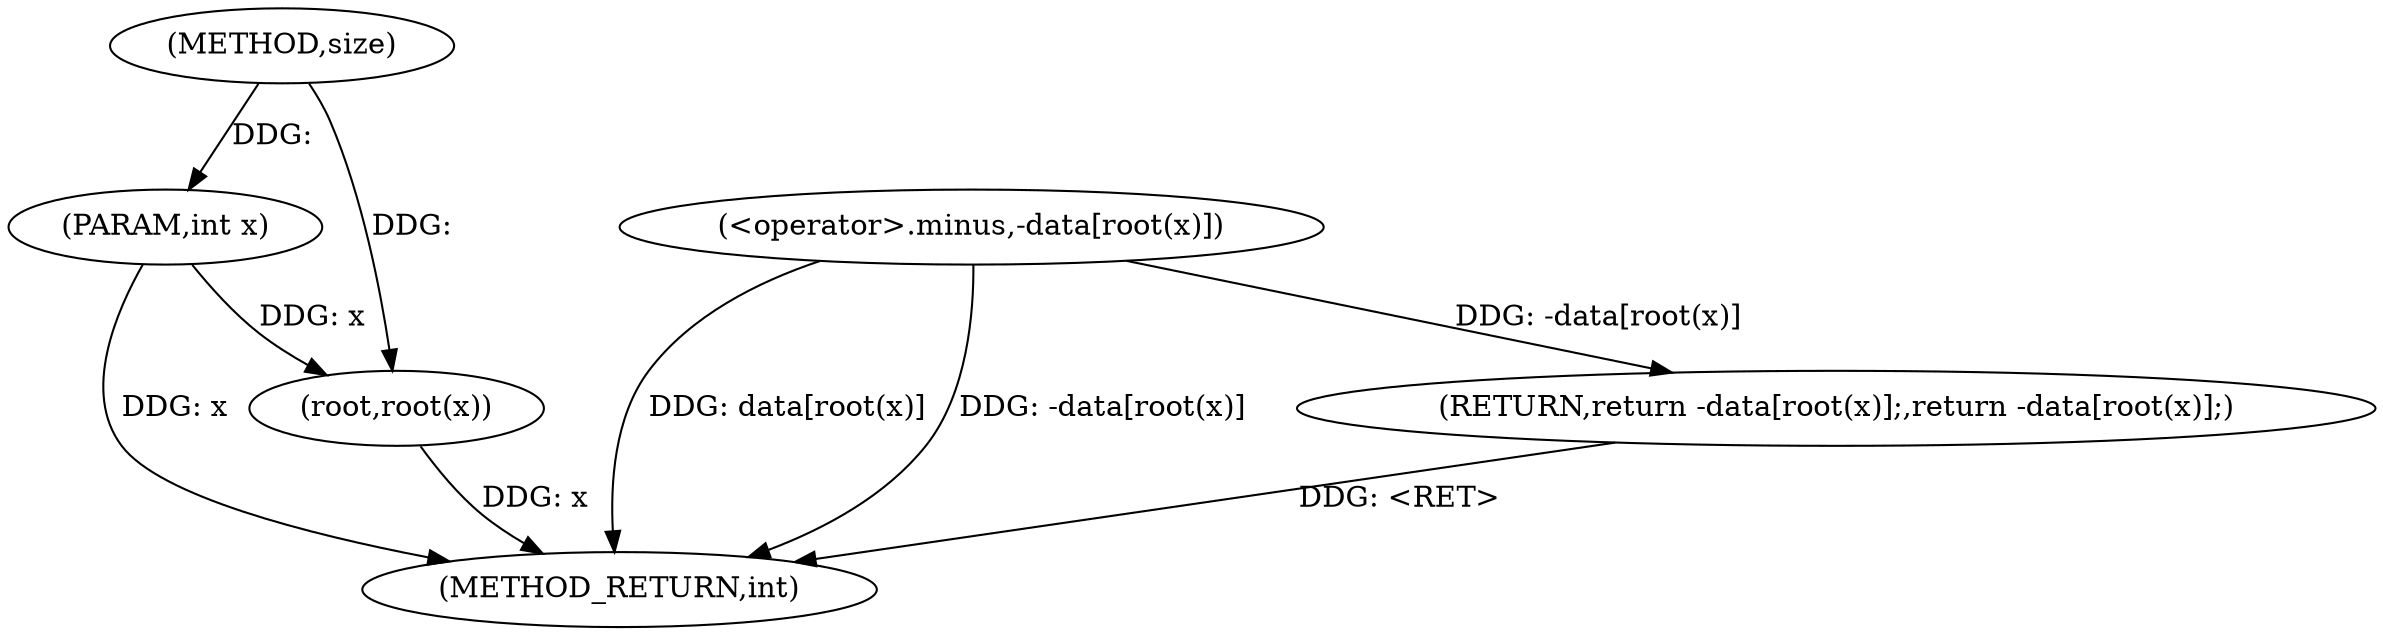 digraph "size" {  
"1000267" [label = "(METHOD,size)" ]
"1000276" [label = "(METHOD_RETURN,int)" ]
"1000268" [label = "(PARAM,int x)" ]
"1000270" [label = "(RETURN,return -data[root(x)];,return -data[root(x)];)" ]
"1000271" [label = "(<operator>.minus,-data[root(x)])" ]
"1000274" [label = "(root,root(x))" ]
  "1000268" -> "1000276"  [ label = "DDG: x"] 
  "1000274" -> "1000276"  [ label = "DDG: x"] 
  "1000271" -> "1000276"  [ label = "DDG: data[root(x)]"] 
  "1000271" -> "1000276"  [ label = "DDG: -data[root(x)]"] 
  "1000270" -> "1000276"  [ label = "DDG: <RET>"] 
  "1000267" -> "1000268"  [ label = "DDG: "] 
  "1000271" -> "1000270"  [ label = "DDG: -data[root(x)]"] 
  "1000268" -> "1000274"  [ label = "DDG: x"] 
  "1000267" -> "1000274"  [ label = "DDG: "] 
}
